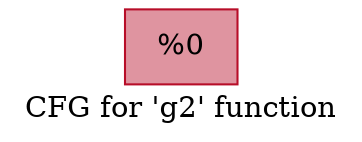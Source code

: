 digraph "CFG for 'g2' function" {
	label="CFG for 'g2' function";

	Node0x55e43dbdb1c0 [shape=record,color="#b70d28ff", style=filled, fillcolor="#b70d2870",label="{%0 }"];
}
